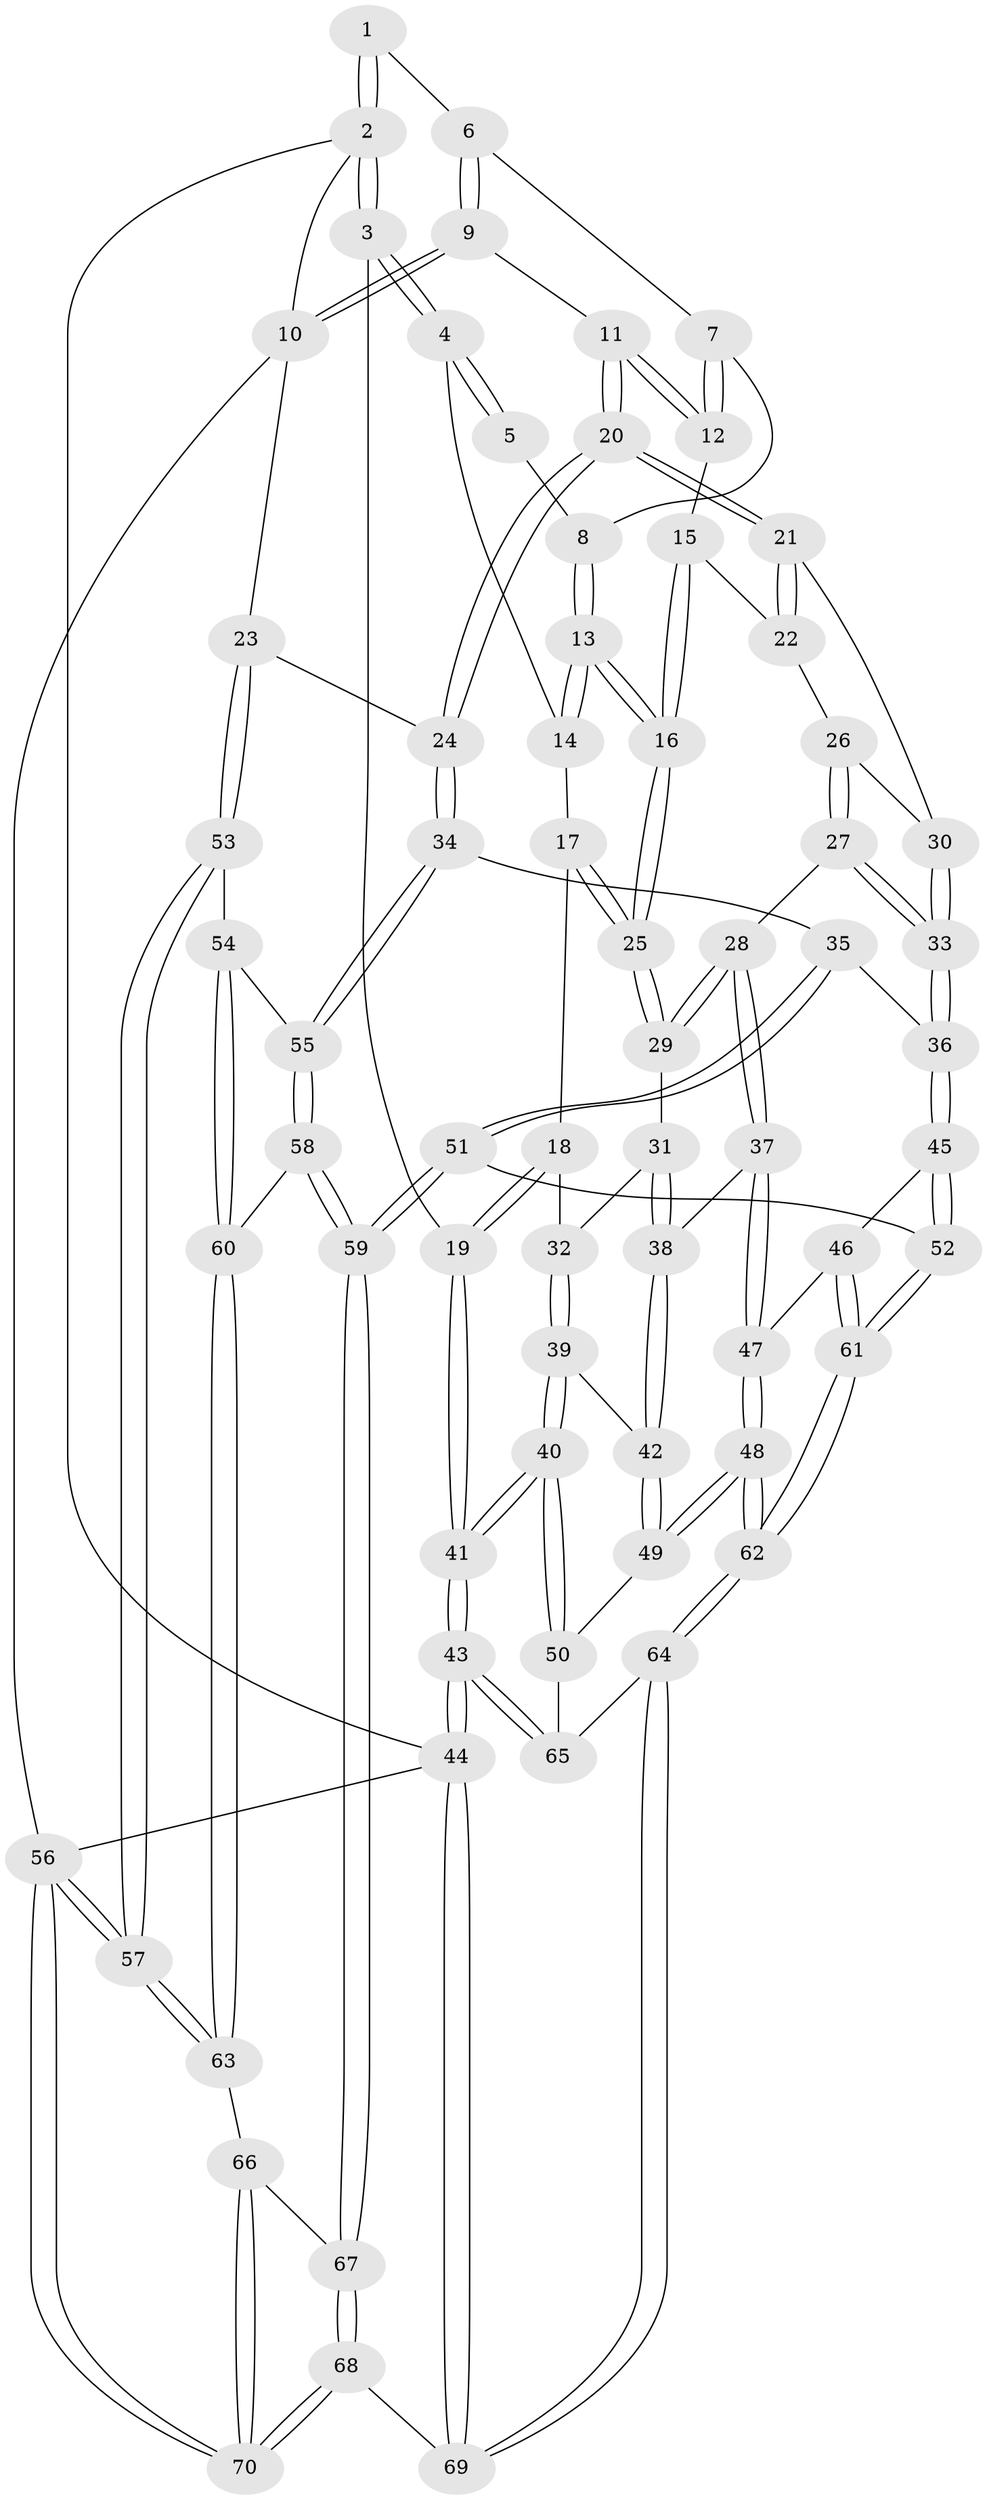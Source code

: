 // coarse degree distribution, {3: 0.09090909090909091, 8: 0.022727272727272728, 5: 0.3181818181818182, 4: 0.5227272727272727, 6: 0.045454545454545456}
// Generated by graph-tools (version 1.1) at 2025/42/03/06/25 10:42:34]
// undirected, 70 vertices, 172 edges
graph export_dot {
graph [start="1"]
  node [color=gray90,style=filled];
  1 [pos="+0.4971570656506236+0"];
  2 [pos="+0+0"];
  3 [pos="+0+0"];
  4 [pos="+0+0.07829977064425293"];
  5 [pos="+0.20916136224405668+0.09807612416248135"];
  6 [pos="+0.5538068270637878+0"];
  7 [pos="+0.5026153250263729+0.03723860371103258"];
  8 [pos="+0.28104389436008614+0.21073734857831478"];
  9 [pos="+0.8099494898295038+0"];
  10 [pos="+1+0"];
  11 [pos="+0.7202129761651275+0.2665493350926651"];
  12 [pos="+0.47079556833888947+0.2647385600334106"];
  13 [pos="+0.27146994176763967+0.28530547897253955"];
  14 [pos="+0.12182201578598166+0.2289837944102461"];
  15 [pos="+0.4671157118161952+0.2755878945773965"];
  16 [pos="+0.2803134177183941+0.3054679010456186"];
  17 [pos="+0.11541676392397045+0.3480908134106271"];
  18 [pos="+0.04452553049890424+0.38788850892862275"];
  19 [pos="+0+0.29941729515079357"];
  20 [pos="+0.7149881181740068+0.3595139131684987"];
  21 [pos="+0.7103892490821114+0.3611502005470256"];
  22 [pos="+0.47533480857993693+0.29576847281115615"];
  23 [pos="+1+0.46511378162350453"];
  24 [pos="+0.8355665671607129+0.47862753612636805"];
  25 [pos="+0.2627967385324694+0.3758157810585799"];
  26 [pos="+0.47661175421455343+0.32992570133920074"];
  27 [pos="+0.4479602444437966+0.4916703145262403"];
  28 [pos="+0.34556483295999685+0.495442625558688"];
  29 [pos="+0.2683629663339225+0.4167901444134781"];
  30 [pos="+0.6261443163938676+0.4189613943251094"];
  31 [pos="+0.20194995599117913+0.45469790029232515"];
  32 [pos="+0.10954292744825622+0.478926840625248"];
  33 [pos="+0.5190224872567188+0.5364148824398969"];
  34 [pos="+0.742576403583897+0.6079147847704424"];
  35 [pos="+0.597846248173505+0.6010698190573782"];
  36 [pos="+0.5376321256568456+0.575482900694877"];
  37 [pos="+0.314405244971171+0.5654815276688464"];
  38 [pos="+0.18409221525646235+0.622865049178086"];
  39 [pos="+0.09926612164318878+0.5058281737177461"];
  40 [pos="+0+0.683979195952676"];
  41 [pos="+0+0.6856870205444523"];
  42 [pos="+0.1798066001966929+0.6262135354766772"];
  43 [pos="+0+1"];
  44 [pos="+0+1"];
  45 [pos="+0.4897012146784594+0.6584689754578489"];
  46 [pos="+0.4080279845920792+0.70477758879931"];
  47 [pos="+0.34476345221650173+0.6798186030939324"];
  48 [pos="+0.22274984508155374+0.7718305981126383"];
  49 [pos="+0.13612969056599347+0.7268287502348492"];
  50 [pos="+0.13549205699901143+0.7269518686289828"];
  51 [pos="+0.6144818040969866+0.7859513866802044"];
  52 [pos="+0.5493934810520048+0.8045212029482512"];
  53 [pos="+1+0.6211075136482884"];
  54 [pos="+0.9449781423306707+0.6743887600287418"];
  55 [pos="+0.7503277036295177+0.6379395321959962"];
  56 [pos="+1+1"];
  57 [pos="+1+0.8116073686762384"];
  58 [pos="+0.7717530567169433+0.7561256784279666"];
  59 [pos="+0.7200149243128823+0.8118878927098109"];
  60 [pos="+0.7736673924650795+0.7565225457463521"];
  61 [pos="+0.4210374317293257+0.9529917448315091"];
  62 [pos="+0.383734486101557+1"];
  63 [pos="+0.8977738142968438+0.8230882445713247"];
  64 [pos="+0.38414992675793486+1"];
  65 [pos="+0.09993549961708074+0.8948789796271795"];
  66 [pos="+0.8568101479150552+0.9180552085471119"];
  67 [pos="+0.7199079572229726+0.8168543251655713"];
  68 [pos="+0.6529863165973598+1"];
  69 [pos="+0.3942741900081659+1"];
  70 [pos="+0.8289472327718101+1"];
  1 -- 2;
  1 -- 2;
  1 -- 6;
  2 -- 3;
  2 -- 3;
  2 -- 10;
  2 -- 44;
  3 -- 4;
  3 -- 4;
  3 -- 19;
  4 -- 5;
  4 -- 5;
  4 -- 14;
  5 -- 8;
  6 -- 7;
  6 -- 9;
  6 -- 9;
  7 -- 8;
  7 -- 12;
  7 -- 12;
  8 -- 13;
  8 -- 13;
  9 -- 10;
  9 -- 10;
  9 -- 11;
  10 -- 23;
  10 -- 56;
  11 -- 12;
  11 -- 12;
  11 -- 20;
  11 -- 20;
  12 -- 15;
  13 -- 14;
  13 -- 14;
  13 -- 16;
  13 -- 16;
  14 -- 17;
  15 -- 16;
  15 -- 16;
  15 -- 22;
  16 -- 25;
  16 -- 25;
  17 -- 18;
  17 -- 25;
  17 -- 25;
  18 -- 19;
  18 -- 19;
  18 -- 32;
  19 -- 41;
  19 -- 41;
  20 -- 21;
  20 -- 21;
  20 -- 24;
  20 -- 24;
  21 -- 22;
  21 -- 22;
  21 -- 30;
  22 -- 26;
  23 -- 24;
  23 -- 53;
  23 -- 53;
  24 -- 34;
  24 -- 34;
  25 -- 29;
  25 -- 29;
  26 -- 27;
  26 -- 27;
  26 -- 30;
  27 -- 28;
  27 -- 33;
  27 -- 33;
  28 -- 29;
  28 -- 29;
  28 -- 37;
  28 -- 37;
  29 -- 31;
  30 -- 33;
  30 -- 33;
  31 -- 32;
  31 -- 38;
  31 -- 38;
  32 -- 39;
  32 -- 39;
  33 -- 36;
  33 -- 36;
  34 -- 35;
  34 -- 55;
  34 -- 55;
  35 -- 36;
  35 -- 51;
  35 -- 51;
  36 -- 45;
  36 -- 45;
  37 -- 38;
  37 -- 47;
  37 -- 47;
  38 -- 42;
  38 -- 42;
  39 -- 40;
  39 -- 40;
  39 -- 42;
  40 -- 41;
  40 -- 41;
  40 -- 50;
  40 -- 50;
  41 -- 43;
  41 -- 43;
  42 -- 49;
  42 -- 49;
  43 -- 44;
  43 -- 44;
  43 -- 65;
  43 -- 65;
  44 -- 69;
  44 -- 69;
  44 -- 56;
  45 -- 46;
  45 -- 52;
  45 -- 52;
  46 -- 47;
  46 -- 61;
  46 -- 61;
  47 -- 48;
  47 -- 48;
  48 -- 49;
  48 -- 49;
  48 -- 62;
  48 -- 62;
  49 -- 50;
  50 -- 65;
  51 -- 52;
  51 -- 59;
  51 -- 59;
  52 -- 61;
  52 -- 61;
  53 -- 54;
  53 -- 57;
  53 -- 57;
  54 -- 55;
  54 -- 60;
  54 -- 60;
  55 -- 58;
  55 -- 58;
  56 -- 57;
  56 -- 57;
  56 -- 70;
  56 -- 70;
  57 -- 63;
  57 -- 63;
  58 -- 59;
  58 -- 59;
  58 -- 60;
  59 -- 67;
  59 -- 67;
  60 -- 63;
  60 -- 63;
  61 -- 62;
  61 -- 62;
  62 -- 64;
  62 -- 64;
  63 -- 66;
  64 -- 65;
  64 -- 69;
  64 -- 69;
  66 -- 67;
  66 -- 70;
  66 -- 70;
  67 -- 68;
  67 -- 68;
  68 -- 69;
  68 -- 70;
  68 -- 70;
}
